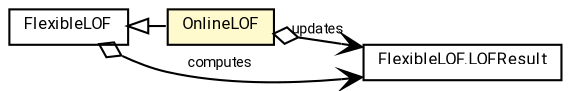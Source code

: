 #!/usr/local/bin/dot
#
# Class diagram 
# Generated by UMLGraph version R5_7_2-60-g0e99a6 (http://www.spinellis.gr/umlgraph/)
#

digraph G {
	graph [fontnames="svg"]
	edge [fontname="Roboto",fontsize=7,labelfontname="Roboto",labelfontsize=7,color="black"];
	node [fontname="Roboto",fontcolor="black",fontsize=8,shape=plaintext,margin=0,width=0,height=0];
	nodesep=0.15;
	ranksep=0.25;
	rankdir=LR;
	// de.lmu.ifi.dbs.elki.algorithm.outlier.lof.OnlineLOF<O>
	c7698250 [label=<<table title="de.lmu.ifi.dbs.elki.algorithm.outlier.lof.OnlineLOF" border="0" cellborder="1" cellspacing="0" cellpadding="2" bgcolor="lemonChiffon" href="OnlineLOF.html" target="_parent">
		<tr><td><table border="0" cellspacing="0" cellpadding="1">
		<tr><td align="center" balign="center"> <font face="Roboto">OnlineLOF</font> </td></tr>
		</table></td></tr>
		</table>>, URL="OnlineLOF.html"];
	// de.lmu.ifi.dbs.elki.algorithm.outlier.lof.FlexibleLOF<O>
	c7698263 [label=<<table title="de.lmu.ifi.dbs.elki.algorithm.outlier.lof.FlexibleLOF" border="0" cellborder="1" cellspacing="0" cellpadding="2" href="FlexibleLOF.html" target="_parent">
		<tr><td><table border="0" cellspacing="0" cellpadding="1">
		<tr><td align="center" balign="center"> <font face="Roboto">FlexibleLOF</font> </td></tr>
		</table></td></tr>
		</table>>, URL="FlexibleLOF.html"];
	// de.lmu.ifi.dbs.elki.algorithm.outlier.lof.FlexibleLOF.LOFResult<O>
	c7698264 [label=<<table title="de.lmu.ifi.dbs.elki.algorithm.outlier.lof.FlexibleLOF.LOFResult" border="0" cellborder="1" cellspacing="0" cellpadding="2" href="FlexibleLOF.LOFResult.html" target="_parent">
		<tr><td><table border="0" cellspacing="0" cellpadding="1">
		<tr><td align="center" balign="center"> <font face="Roboto">FlexibleLOF.LOFResult</font> </td></tr>
		</table></td></tr>
		</table>>, URL="FlexibleLOF.LOFResult.html"];
	// de.lmu.ifi.dbs.elki.algorithm.outlier.lof.OnlineLOF<O> extends de.lmu.ifi.dbs.elki.algorithm.outlier.lof.FlexibleLOF<O>
	c7698263 -> c7698250 [arrowtail=empty,dir=back,weight=10];
	// de.lmu.ifi.dbs.elki.algorithm.outlier.lof.OnlineLOF<O> navhas de.lmu.ifi.dbs.elki.algorithm.outlier.lof.FlexibleLOF.LOFResult<O>
	c7698250 -> c7698264 [arrowhead=open,arrowtail=ediamond,dir=both,weight=3,label="updates"];
	// de.lmu.ifi.dbs.elki.algorithm.outlier.lof.FlexibleLOF<O> navhas de.lmu.ifi.dbs.elki.algorithm.outlier.lof.FlexibleLOF.LOFResult<O>
	c7698263 -> c7698264 [arrowhead=open,arrowtail=ediamond,dir=both,weight=3,label="computes"];
}

